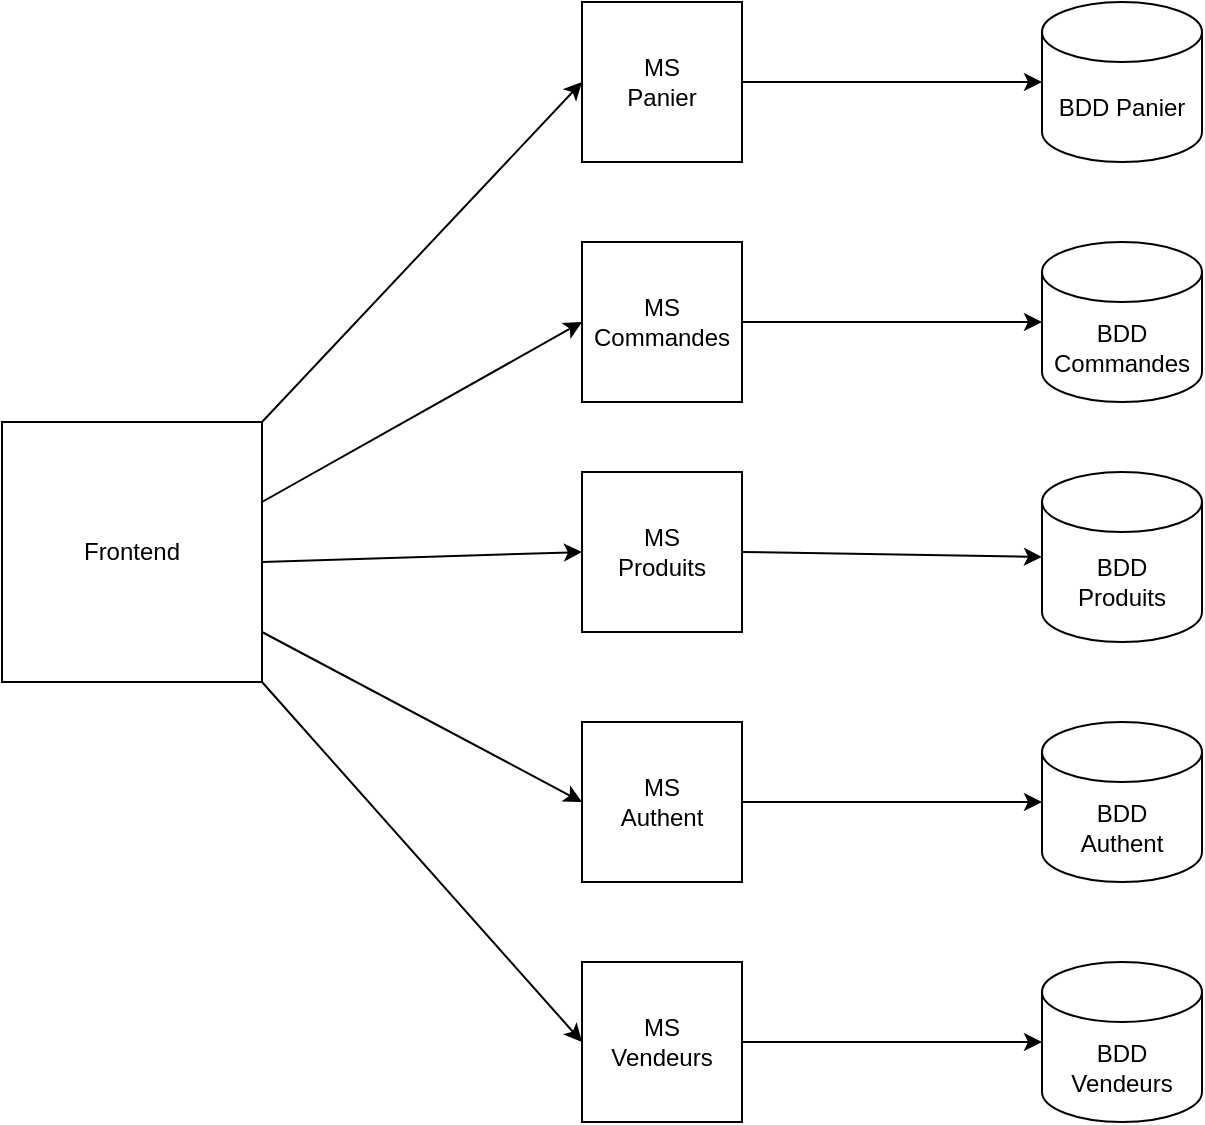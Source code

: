 <mxfile version="22.0.4" type="github">
  <diagram name="Page-1" id="Oe_0tBU1c9kDY5QCbZ42">
    <mxGraphModel dx="1235" dy="638" grid="1" gridSize="10" guides="1" tooltips="1" connect="1" arrows="1" fold="1" page="1" pageScale="1" pageWidth="827" pageHeight="1169" math="0" shadow="0">
      <root>
        <mxCell id="0" />
        <mxCell id="1" parent="0" />
        <mxCell id="q_ZHsN_9K3IFYk3DQ-u5-1" value="Frontend" style="whiteSpace=wrap;html=1;aspect=fixed;" vertex="1" parent="1">
          <mxGeometry x="110" y="270" width="130" height="130" as="geometry" />
        </mxCell>
        <mxCell id="q_ZHsN_9K3IFYk3DQ-u5-2" value="MS&lt;br&gt;Authent" style="whiteSpace=wrap;html=1;aspect=fixed;" vertex="1" parent="1">
          <mxGeometry x="400" y="420" width="80" height="80" as="geometry" />
        </mxCell>
        <mxCell id="q_ZHsN_9K3IFYk3DQ-u5-3" value="MS&lt;br&gt;Produits" style="whiteSpace=wrap;html=1;aspect=fixed;" vertex="1" parent="1">
          <mxGeometry x="400" y="295" width="80" height="80" as="geometry" />
        </mxCell>
        <mxCell id="q_ZHsN_9K3IFYk3DQ-u5-4" value="MS&lt;br&gt;Commandes" style="whiteSpace=wrap;html=1;aspect=fixed;" vertex="1" parent="1">
          <mxGeometry x="400" y="180" width="80" height="80" as="geometry" />
        </mxCell>
        <mxCell id="q_ZHsN_9K3IFYk3DQ-u5-5" value="BDD Commandes" style="shape=cylinder3;whiteSpace=wrap;html=1;boundedLbl=1;backgroundOutline=1;size=15;" vertex="1" parent="1">
          <mxGeometry x="630" y="180" width="80" height="80" as="geometry" />
        </mxCell>
        <mxCell id="q_ZHsN_9K3IFYk3DQ-u5-6" value="BDD&lt;br&gt;Authent" style="shape=cylinder3;whiteSpace=wrap;html=1;boundedLbl=1;backgroundOutline=1;size=15;" vertex="1" parent="1">
          <mxGeometry x="630" y="420" width="80" height="80" as="geometry" />
        </mxCell>
        <mxCell id="q_ZHsN_9K3IFYk3DQ-u5-7" value="BDD&lt;br&gt;Produits" style="shape=cylinder3;whiteSpace=wrap;html=1;boundedLbl=1;backgroundOutline=1;size=15;" vertex="1" parent="1">
          <mxGeometry x="630" y="295" width="80" height="85" as="geometry" />
        </mxCell>
        <mxCell id="q_ZHsN_9K3IFYk3DQ-u5-8" value="" style="endArrow=classic;html=1;rounded=0;entryX=0;entryY=0.5;entryDx=0;entryDy=0;" edge="1" parent="1" target="q_ZHsN_9K3IFYk3DQ-u5-4">
          <mxGeometry width="50" height="50" relative="1" as="geometry">
            <mxPoint x="240" y="310" as="sourcePoint" />
            <mxPoint x="290" y="260" as="targetPoint" />
          </mxGeometry>
        </mxCell>
        <mxCell id="q_ZHsN_9K3IFYk3DQ-u5-10" value="" style="endArrow=classic;html=1;rounded=0;entryX=0;entryY=0.5;entryDx=0;entryDy=0;" edge="1" parent="1" target="q_ZHsN_9K3IFYk3DQ-u5-3">
          <mxGeometry width="50" height="50" relative="1" as="geometry">
            <mxPoint x="240" y="340" as="sourcePoint" />
            <mxPoint x="290" y="290" as="targetPoint" />
          </mxGeometry>
        </mxCell>
        <mxCell id="q_ZHsN_9K3IFYk3DQ-u5-11" value="" style="endArrow=classic;html=1;rounded=0;entryX=0;entryY=0.5;entryDx=0;entryDy=0;" edge="1" parent="1" target="q_ZHsN_9K3IFYk3DQ-u5-2">
          <mxGeometry width="50" height="50" relative="1" as="geometry">
            <mxPoint x="240" y="375" as="sourcePoint" />
            <mxPoint x="290" y="325" as="targetPoint" />
          </mxGeometry>
        </mxCell>
        <mxCell id="q_ZHsN_9K3IFYk3DQ-u5-12" value="" style="endArrow=classic;html=1;rounded=0;entryX=0;entryY=0.5;entryDx=0;entryDy=0;entryPerimeter=0;" edge="1" parent="1" target="q_ZHsN_9K3IFYk3DQ-u5-5">
          <mxGeometry width="50" height="50" relative="1" as="geometry">
            <mxPoint x="480" y="220" as="sourcePoint" />
            <mxPoint x="530" y="170" as="targetPoint" />
          </mxGeometry>
        </mxCell>
        <mxCell id="q_ZHsN_9K3IFYk3DQ-u5-14" value="" style="endArrow=classic;html=1;rounded=0;exitX=1;exitY=0.5;exitDx=0;exitDy=0;entryX=0;entryY=0.5;entryDx=0;entryDy=0;entryPerimeter=0;" edge="1" parent="1" source="q_ZHsN_9K3IFYk3DQ-u5-3" target="q_ZHsN_9K3IFYk3DQ-u5-7">
          <mxGeometry width="50" height="50" relative="1" as="geometry">
            <mxPoint x="510" y="340" as="sourcePoint" />
            <mxPoint x="600" y="335" as="targetPoint" />
          </mxGeometry>
        </mxCell>
        <mxCell id="q_ZHsN_9K3IFYk3DQ-u5-15" value="" style="endArrow=classic;html=1;rounded=0;entryX=0;entryY=0.5;entryDx=0;entryDy=0;entryPerimeter=0;" edge="1" parent="1" target="q_ZHsN_9K3IFYk3DQ-u5-6">
          <mxGeometry width="50" height="50" relative="1" as="geometry">
            <mxPoint x="480" y="460" as="sourcePoint" />
            <mxPoint x="530" y="410" as="targetPoint" />
          </mxGeometry>
        </mxCell>
        <mxCell id="q_ZHsN_9K3IFYk3DQ-u5-17" value="MS&lt;br&gt;Panier" style="whiteSpace=wrap;html=1;aspect=fixed;" vertex="1" parent="1">
          <mxGeometry x="400" y="60" width="80" height="80" as="geometry" />
        </mxCell>
        <mxCell id="q_ZHsN_9K3IFYk3DQ-u5-18" value="BDD Panier" style="shape=cylinder3;whiteSpace=wrap;html=1;boundedLbl=1;backgroundOutline=1;size=15;" vertex="1" parent="1">
          <mxGeometry x="630" y="60" width="80" height="80" as="geometry" />
        </mxCell>
        <mxCell id="q_ZHsN_9K3IFYk3DQ-u5-19" value="" style="endArrow=classic;html=1;rounded=0;entryX=0;entryY=0.5;entryDx=0;entryDy=0;entryPerimeter=0;" edge="1" parent="1" target="q_ZHsN_9K3IFYk3DQ-u5-18">
          <mxGeometry width="50" height="50" relative="1" as="geometry">
            <mxPoint x="480" y="100" as="sourcePoint" />
            <mxPoint x="530" y="50" as="targetPoint" />
          </mxGeometry>
        </mxCell>
        <mxCell id="q_ZHsN_9K3IFYk3DQ-u5-20" value="" style="endArrow=classic;html=1;rounded=0;exitX=1;exitY=0;exitDx=0;exitDy=0;entryX=0;entryY=0.5;entryDx=0;entryDy=0;" edge="1" parent="1" source="q_ZHsN_9K3IFYk3DQ-u5-1" target="q_ZHsN_9K3IFYk3DQ-u5-17">
          <mxGeometry width="50" height="50" relative="1" as="geometry">
            <mxPoint x="230" y="210" as="sourcePoint" />
            <mxPoint x="280" y="160" as="targetPoint" />
          </mxGeometry>
        </mxCell>
        <mxCell id="q_ZHsN_9K3IFYk3DQ-u5-21" value="MS&lt;br&gt;Vendeurs" style="whiteSpace=wrap;html=1;aspect=fixed;" vertex="1" parent="1">
          <mxGeometry x="400" y="540" width="80" height="80" as="geometry" />
        </mxCell>
        <mxCell id="q_ZHsN_9K3IFYk3DQ-u5-22" value="BDD&lt;br&gt;Vendeurs" style="shape=cylinder3;whiteSpace=wrap;html=1;boundedLbl=1;backgroundOutline=1;size=15;" vertex="1" parent="1">
          <mxGeometry x="630" y="540" width="80" height="80" as="geometry" />
        </mxCell>
        <mxCell id="q_ZHsN_9K3IFYk3DQ-u5-23" value="" style="endArrow=classic;html=1;rounded=0;entryX=0;entryY=0.5;entryDx=0;entryDy=0;entryPerimeter=0;" edge="1" parent="1" target="q_ZHsN_9K3IFYk3DQ-u5-22">
          <mxGeometry width="50" height="50" relative="1" as="geometry">
            <mxPoint x="480" y="580" as="sourcePoint" />
            <mxPoint x="530" y="530" as="targetPoint" />
          </mxGeometry>
        </mxCell>
        <mxCell id="q_ZHsN_9K3IFYk3DQ-u5-24" value="" style="endArrow=classic;html=1;rounded=0;exitX=1;exitY=1;exitDx=0;exitDy=0;entryX=0;entryY=0.5;entryDx=0;entryDy=0;" edge="1" parent="1" source="q_ZHsN_9K3IFYk3DQ-u5-1" target="q_ZHsN_9K3IFYk3DQ-u5-21">
          <mxGeometry width="50" height="50" relative="1" as="geometry">
            <mxPoint x="220" y="490" as="sourcePoint" />
            <mxPoint x="270" y="440" as="targetPoint" />
          </mxGeometry>
        </mxCell>
      </root>
    </mxGraphModel>
  </diagram>
</mxfile>
